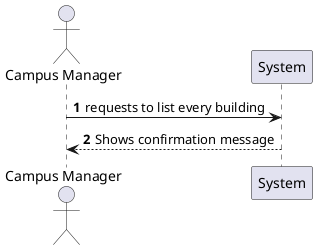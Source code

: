 @startuml

autonumber
actor "Campus Manager" as CM

CM -> System: requests to list every building
CM <-- System: Shows confirmation message


@enduml
